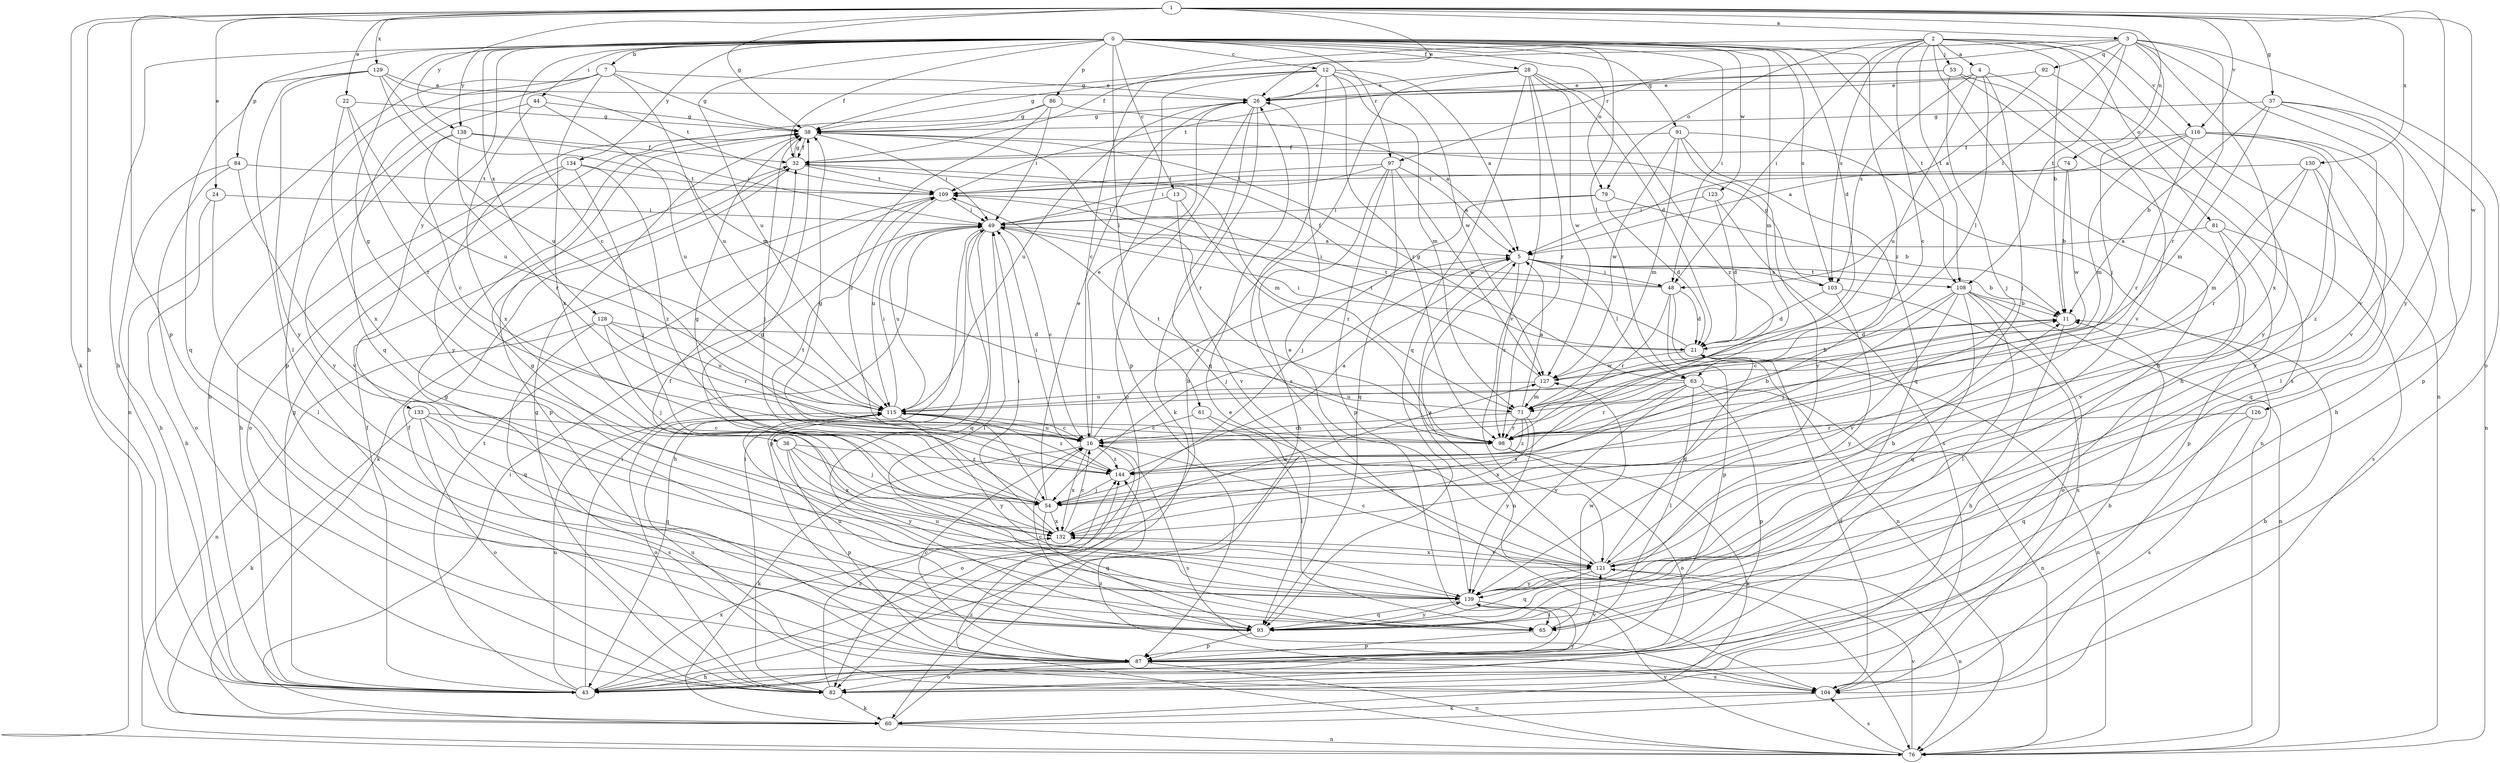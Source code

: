strict digraph  {
0;
1;
2;
3;
4;
5;
7;
11;
12;
13;
16;
21;
22;
24;
26;
28;
32;
36;
37;
38;
43;
44;
48;
49;
53;
54;
60;
61;
63;
65;
71;
74;
76;
79;
81;
82;
84;
86;
87;
91;
92;
93;
97;
98;
103;
104;
108;
109;
115;
116;
121;
123;
126;
127;
128;
129;
130;
132;
133;
134;
138;
139;
144;
0 -> 7  [label=b];
0 -> 12  [label=c];
0 -> 13  [label=c];
0 -> 16  [label=c];
0 -> 21  [label=d];
0 -> 28  [label=f];
0 -> 32  [label=f];
0 -> 36  [label=g];
0 -> 43  [label=h];
0 -> 44  [label=i];
0 -> 48  [label=i];
0 -> 61  [label=l];
0 -> 63  [label=l];
0 -> 71  [label=m];
0 -> 79  [label=o];
0 -> 84  [label=p];
0 -> 86  [label=p];
0 -> 91  [label=q];
0 -> 97  [label=r];
0 -> 103  [label=s];
0 -> 108  [label=t];
0 -> 115  [label=u];
0 -> 123  [label=w];
0 -> 128  [label=x];
0 -> 133  [label=y];
0 -> 134  [label=y];
0 -> 138  [label=y];
0 -> 144  [label=z];
1 -> 3  [label=a];
1 -> 22  [label=e];
1 -> 24  [label=e];
1 -> 26  [label=e];
1 -> 37  [label=g];
1 -> 38  [label=g];
1 -> 43  [label=h];
1 -> 60  [label=k];
1 -> 74  [label=n];
1 -> 87  [label=p];
1 -> 116  [label=v];
1 -> 126  [label=w];
1 -> 129  [label=x];
1 -> 130  [label=x];
1 -> 138  [label=y];
1 -> 139  [label=y];
2 -> 4  [label=a];
2 -> 11  [label=b];
2 -> 16  [label=c];
2 -> 32  [label=f];
2 -> 43  [label=h];
2 -> 48  [label=i];
2 -> 53  [label=j];
2 -> 76  [label=n];
2 -> 79  [label=o];
2 -> 81  [label=o];
2 -> 103  [label=s];
2 -> 108  [label=t];
2 -> 116  [label=v];
3 -> 38  [label=g];
3 -> 48  [label=i];
3 -> 54  [label=j];
3 -> 82  [label=o];
3 -> 92  [label=q];
3 -> 97  [label=r];
3 -> 98  [label=r];
3 -> 108  [label=t];
3 -> 121  [label=v];
3 -> 132  [label=x];
4 -> 26  [label=e];
4 -> 54  [label=j];
4 -> 63  [label=l];
4 -> 103  [label=s];
4 -> 115  [label=u];
4 -> 121  [label=v];
5 -> 11  [label=b];
5 -> 48  [label=i];
5 -> 54  [label=j];
5 -> 63  [label=l];
5 -> 76  [label=n];
5 -> 98  [label=r];
5 -> 103  [label=s];
5 -> 108  [label=t];
7 -> 26  [label=e];
7 -> 38  [label=g];
7 -> 76  [label=n];
7 -> 87  [label=p];
7 -> 93  [label=q];
7 -> 115  [label=u];
7 -> 132  [label=x];
11 -> 21  [label=d];
11 -> 43  [label=h];
12 -> 5  [label=a];
12 -> 16  [label=c];
12 -> 26  [label=e];
12 -> 38  [label=g];
12 -> 71  [label=m];
12 -> 87  [label=p];
12 -> 98  [label=r];
12 -> 104  [label=s];
12 -> 127  [label=w];
13 -> 49  [label=i];
13 -> 98  [label=r];
13 -> 121  [label=v];
16 -> 5  [label=a];
16 -> 26  [label=e];
16 -> 60  [label=k];
16 -> 82  [label=o];
16 -> 104  [label=s];
16 -> 115  [label=u];
16 -> 132  [label=x];
16 -> 144  [label=z];
21 -> 49  [label=i];
21 -> 76  [label=n];
21 -> 109  [label=t];
21 -> 127  [label=w];
22 -> 38  [label=g];
22 -> 98  [label=r];
22 -> 115  [label=u];
22 -> 132  [label=x];
24 -> 43  [label=h];
24 -> 49  [label=i];
24 -> 65  [label=l];
26 -> 38  [label=g];
26 -> 60  [label=k];
26 -> 82  [label=o];
26 -> 93  [label=q];
26 -> 115  [label=u];
28 -> 21  [label=d];
28 -> 26  [label=e];
28 -> 43  [label=h];
28 -> 93  [label=q];
28 -> 98  [label=r];
28 -> 121  [label=v];
28 -> 127  [label=w];
28 -> 144  [label=z];
32 -> 38  [label=g];
32 -> 71  [label=m];
32 -> 87  [label=p];
32 -> 109  [label=t];
36 -> 54  [label=j];
36 -> 87  [label=p];
36 -> 132  [label=x];
36 -> 139  [label=y];
36 -> 144  [label=z];
37 -> 11  [label=b];
37 -> 38  [label=g];
37 -> 71  [label=m];
37 -> 76  [label=n];
37 -> 87  [label=p];
37 -> 121  [label=v];
38 -> 32  [label=f];
38 -> 49  [label=i];
38 -> 54  [label=j];
38 -> 98  [label=r];
43 -> 32  [label=f];
43 -> 38  [label=g];
43 -> 49  [label=i];
43 -> 109  [label=t];
43 -> 115  [label=u];
43 -> 132  [label=x];
43 -> 139  [label=y];
44 -> 38  [label=g];
44 -> 43  [label=h];
44 -> 115  [label=u];
44 -> 132  [label=x];
48 -> 21  [label=d];
48 -> 32  [label=f];
48 -> 49  [label=i];
48 -> 76  [label=n];
48 -> 87  [label=p];
48 -> 98  [label=r];
49 -> 5  [label=a];
49 -> 16  [label=c];
49 -> 43  [label=h];
49 -> 65  [label=l];
49 -> 87  [label=p];
49 -> 93  [label=q];
49 -> 115  [label=u];
53 -> 26  [label=e];
53 -> 43  [label=h];
53 -> 54  [label=j];
53 -> 104  [label=s];
53 -> 109  [label=t];
54 -> 26  [label=e];
54 -> 38  [label=g];
54 -> 93  [label=q];
54 -> 109  [label=t];
54 -> 132  [label=x];
60 -> 11  [label=b];
60 -> 26  [label=e];
60 -> 49  [label=i];
60 -> 76  [label=n];
61 -> 16  [label=c];
61 -> 65  [label=l];
61 -> 121  [label=v];
63 -> 38  [label=g];
63 -> 65  [label=l];
63 -> 76  [label=n];
63 -> 87  [label=p];
63 -> 98  [label=r];
63 -> 115  [label=u];
63 -> 132  [label=x];
63 -> 139  [label=y];
65 -> 87  [label=p];
65 -> 115  [label=u];
65 -> 127  [label=w];
71 -> 5  [label=a];
71 -> 16  [label=c];
71 -> 98  [label=r];
71 -> 132  [label=x];
71 -> 139  [label=y];
71 -> 144  [label=z];
74 -> 11  [label=b];
74 -> 109  [label=t];
74 -> 127  [label=w];
76 -> 104  [label=s];
76 -> 121  [label=v];
76 -> 139  [label=y];
76 -> 144  [label=z];
79 -> 11  [label=b];
79 -> 21  [label=d];
79 -> 49  [label=i];
79 -> 54  [label=j];
81 -> 5  [label=a];
81 -> 87  [label=p];
81 -> 104  [label=s];
81 -> 121  [label=v];
82 -> 11  [label=b];
82 -> 32  [label=f];
82 -> 38  [label=g];
82 -> 49  [label=i];
82 -> 60  [label=k];
82 -> 144  [label=z];
84 -> 43  [label=h];
84 -> 82  [label=o];
84 -> 109  [label=t];
84 -> 121  [label=v];
86 -> 5  [label=a];
86 -> 38  [label=g];
86 -> 49  [label=i];
86 -> 139  [label=y];
86 -> 144  [label=z];
87 -> 16  [label=c];
87 -> 38  [label=g];
87 -> 43  [label=h];
87 -> 76  [label=n];
87 -> 82  [label=o];
87 -> 104  [label=s];
87 -> 121  [label=v];
91 -> 32  [label=f];
91 -> 71  [label=m];
91 -> 76  [label=n];
91 -> 93  [label=q];
91 -> 127  [label=w];
91 -> 139  [label=y];
92 -> 5  [label=a];
92 -> 26  [label=e];
92 -> 139  [label=y];
93 -> 16  [label=c];
93 -> 87  [label=p];
93 -> 115  [label=u];
93 -> 139  [label=y];
97 -> 5  [label=a];
97 -> 43  [label=h];
97 -> 49  [label=i];
97 -> 87  [label=p];
97 -> 93  [label=q];
97 -> 109  [label=t];
97 -> 127  [label=w];
98 -> 11  [label=b];
98 -> 60  [label=k];
98 -> 82  [label=o];
98 -> 109  [label=t];
103 -> 21  [label=d];
103 -> 38  [label=g];
103 -> 104  [label=s];
103 -> 139  [label=y];
104 -> 21  [label=d];
104 -> 60  [label=k];
104 -> 115  [label=u];
104 -> 144  [label=z];
108 -> 11  [label=b];
108 -> 16  [label=c];
108 -> 54  [label=j];
108 -> 65  [label=l];
108 -> 76  [label=n];
108 -> 82  [label=o];
108 -> 93  [label=q];
108 -> 121  [label=v];
109 -> 49  [label=i];
109 -> 60  [label=k];
109 -> 115  [label=u];
115 -> 16  [label=c];
115 -> 49  [label=i];
115 -> 54  [label=j];
115 -> 82  [label=o];
115 -> 139  [label=y];
115 -> 144  [label=z];
116 -> 5  [label=a];
116 -> 32  [label=f];
116 -> 43  [label=h];
116 -> 65  [label=l];
116 -> 71  [label=m];
116 -> 98  [label=r];
116 -> 139  [label=y];
121 -> 5  [label=a];
121 -> 11  [label=b];
121 -> 16  [label=c];
121 -> 21  [label=d];
121 -> 76  [label=n];
121 -> 93  [label=q];
121 -> 132  [label=x];
121 -> 139  [label=y];
123 -> 21  [label=d];
123 -> 49  [label=i];
123 -> 104  [label=s];
126 -> 93  [label=q];
126 -> 98  [label=r];
126 -> 104  [label=s];
127 -> 11  [label=b];
127 -> 71  [label=m];
127 -> 109  [label=t];
127 -> 115  [label=u];
128 -> 21  [label=d];
128 -> 54  [label=j];
128 -> 76  [label=n];
128 -> 93  [label=q];
128 -> 98  [label=r];
128 -> 115  [label=u];
129 -> 26  [label=e];
129 -> 65  [label=l];
129 -> 71  [label=m];
129 -> 93  [label=q];
129 -> 109  [label=t];
129 -> 115  [label=u];
129 -> 139  [label=y];
130 -> 71  [label=m];
130 -> 93  [label=q];
130 -> 98  [label=r];
130 -> 109  [label=t];
130 -> 144  [label=z];
132 -> 16  [label=c];
132 -> 38  [label=g];
132 -> 49  [label=i];
132 -> 121  [label=v];
132 -> 127  [label=w];
133 -> 16  [label=c];
133 -> 60  [label=k];
133 -> 82  [label=o];
133 -> 93  [label=q];
133 -> 104  [label=s];
134 -> 43  [label=h];
134 -> 54  [label=j];
134 -> 82  [label=o];
134 -> 109  [label=t];
134 -> 144  [label=z];
138 -> 16  [label=c];
138 -> 32  [label=f];
138 -> 49  [label=i];
138 -> 98  [label=r];
138 -> 139  [label=y];
139 -> 26  [label=e];
139 -> 32  [label=f];
139 -> 38  [label=g];
139 -> 65  [label=l];
139 -> 93  [label=q];
144 -> 5  [label=a];
144 -> 38  [label=g];
144 -> 49  [label=i];
144 -> 54  [label=j];
}
